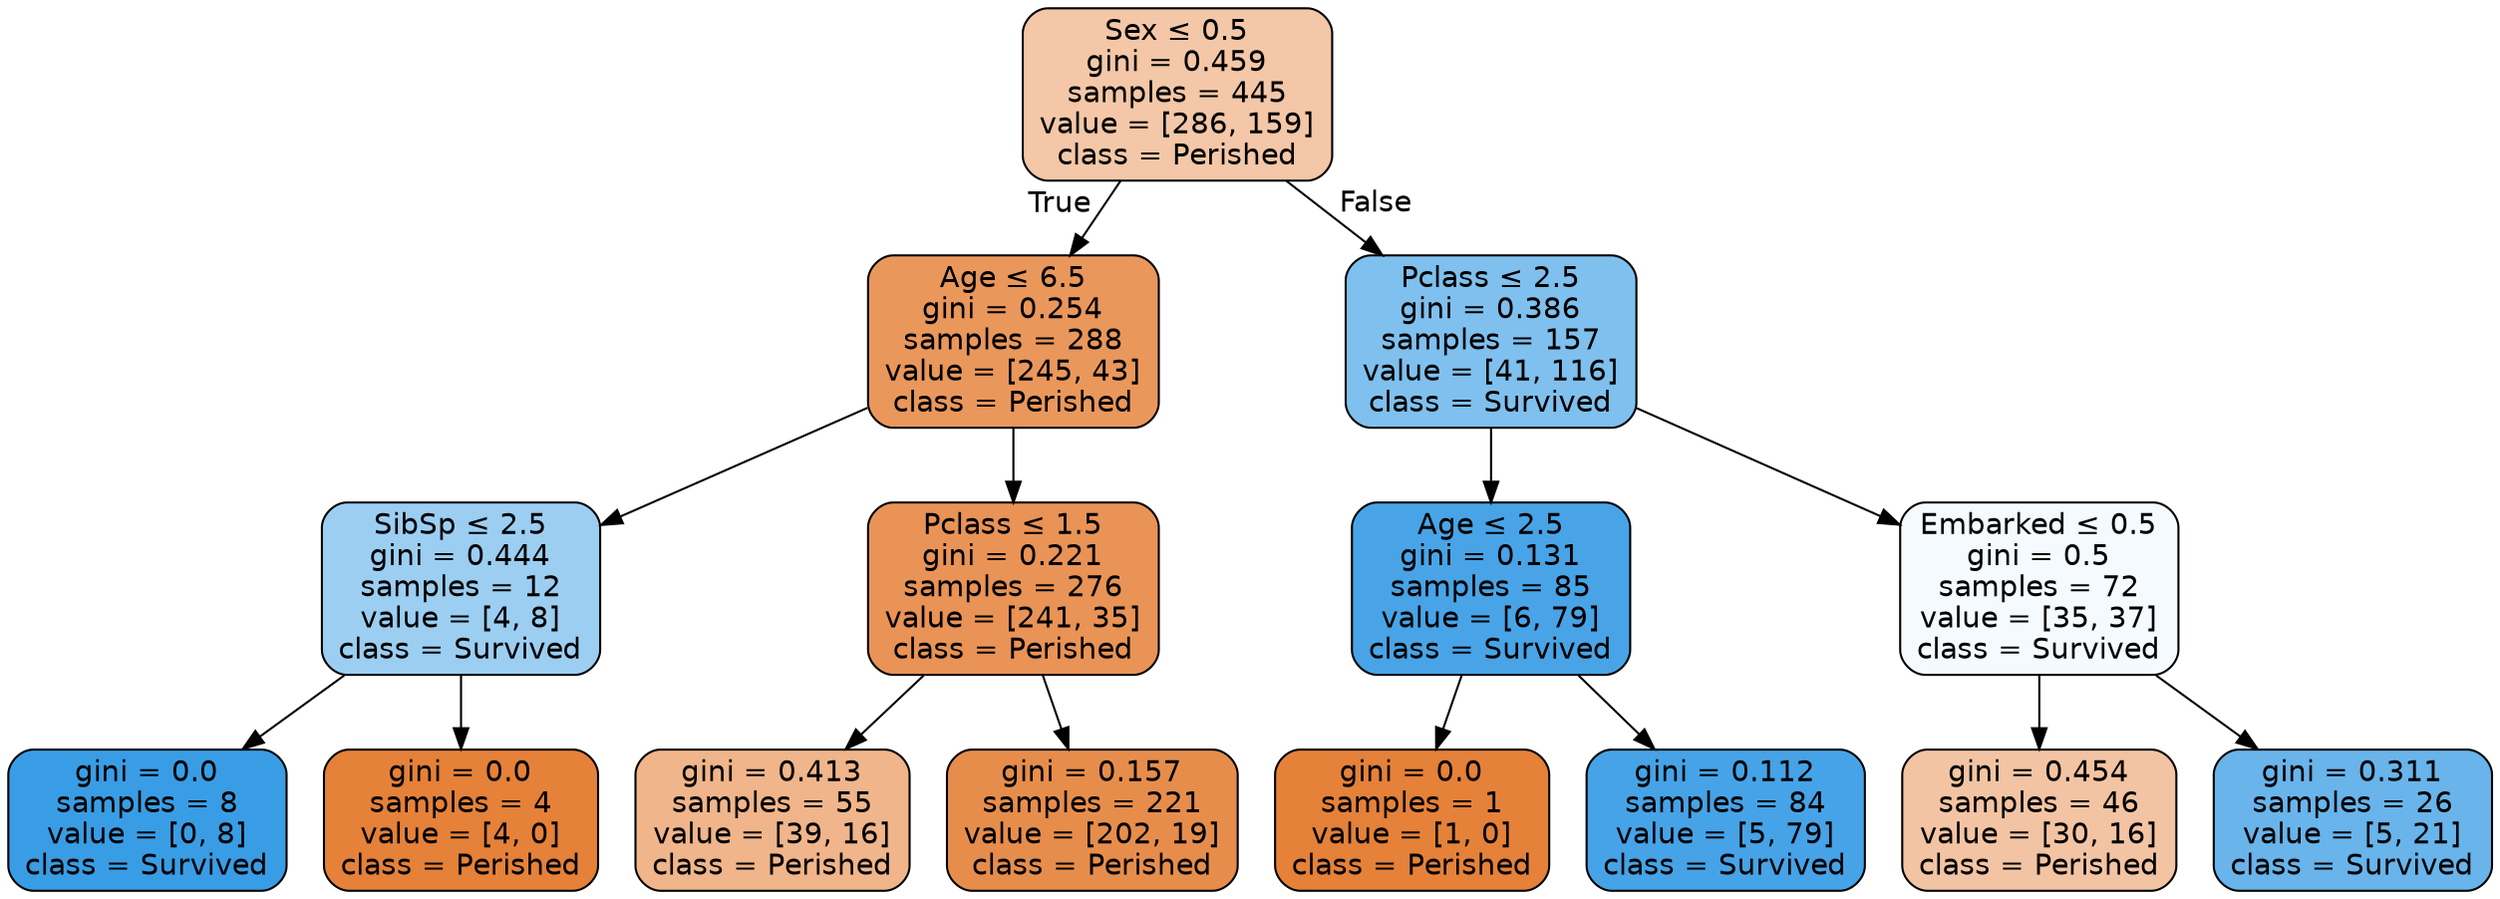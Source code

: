 digraph Tree {
node [shape=box, style="filled, rounded", color="black", fontname="helvetica"] ;
edge [fontname="helvetica"] ;
0 [label=<Sex &le; 0.5<br/>gini = 0.459<br/>samples = 445<br/>value = [286, 159]<br/>class = Perished>, fillcolor="#f3c7a7"] ;
1 [label=<Age &le; 6.5<br/>gini = 0.254<br/>samples = 288<br/>value = [245, 43]<br/>class = Perished>, fillcolor="#ea975c"] ;
0 -> 1 [labeldistance=2.5, labelangle=45, headlabel="True"] ;
2 [label=<SibSp &le; 2.5<br/>gini = 0.444<br/>samples = 12<br/>value = [4, 8]<br/>class = Survived>, fillcolor="#9ccef2"] ;
1 -> 2 ;
3 [label=<gini = 0.0<br/>samples = 8<br/>value = [0, 8]<br/>class = Survived>, fillcolor="#399de5"] ;
2 -> 3 ;
4 [label=<gini = 0.0<br/>samples = 4<br/>value = [4, 0]<br/>class = Perished>, fillcolor="#e58139"] ;
2 -> 4 ;
5 [label=<Pclass &le; 1.5<br/>gini = 0.221<br/>samples = 276<br/>value = [241, 35]<br/>class = Perished>, fillcolor="#e99356"] ;
1 -> 5 ;
6 [label=<gini = 0.413<br/>samples = 55<br/>value = [39, 16]<br/>class = Perished>, fillcolor="#f0b58a"] ;
5 -> 6 ;
7 [label=<gini = 0.157<br/>samples = 221<br/>value = [202, 19]<br/>class = Perished>, fillcolor="#e78d4c"] ;
5 -> 7 ;
8 [label=<Pclass &le; 2.5<br/>gini = 0.386<br/>samples = 157<br/>value = [41, 116]<br/>class = Survived>, fillcolor="#7fc0ee"] ;
0 -> 8 [labeldistance=2.5, labelangle=-45, headlabel="False"] ;
9 [label=<Age &le; 2.5<br/>gini = 0.131<br/>samples = 85<br/>value = [6, 79]<br/>class = Survived>, fillcolor="#48a4e7"] ;
8 -> 9 ;
10 [label=<gini = 0.0<br/>samples = 1<br/>value = [1, 0]<br/>class = Perished>, fillcolor="#e58139"] ;
9 -> 10 ;
11 [label=<gini = 0.112<br/>samples = 84<br/>value = [5, 79]<br/>class = Survived>, fillcolor="#46a3e7"] ;
9 -> 11 ;
12 [label=<Embarked &le; 0.5<br/>gini = 0.5<br/>samples = 72<br/>value = [35, 37]<br/>class = Survived>, fillcolor="#f4fafe"] ;
8 -> 12 ;
13 [label=<gini = 0.454<br/>samples = 46<br/>value = [30, 16]<br/>class = Perished>, fillcolor="#f3c4a3"] ;
12 -> 13 ;
14 [label=<gini = 0.311<br/>samples = 26<br/>value = [5, 21]<br/>class = Survived>, fillcolor="#68b4eb"] ;
12 -> 14 ;
}